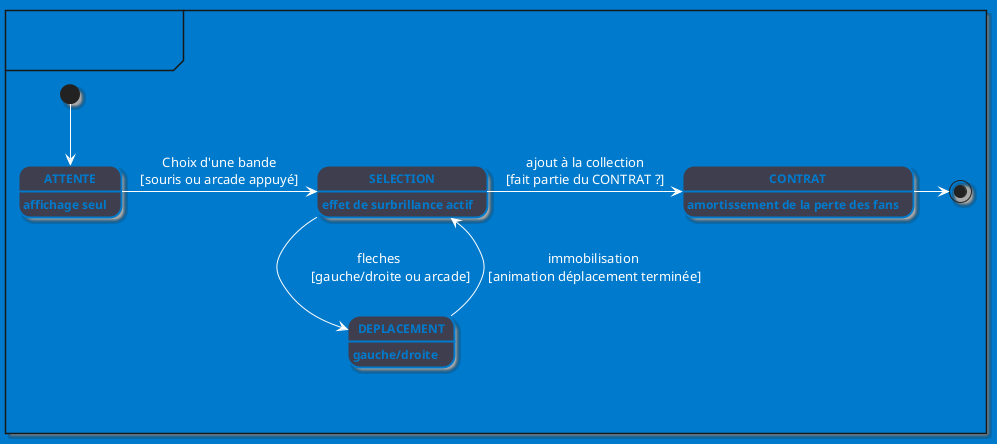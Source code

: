 @startuml "État des bandes"
' Définir le style global
skinparam {
    defaultFontColor 007acc
    backgroundColor 007acc
    ' #000000 = oui
    ' #007acc = oui
    ' #92cc00ff = non, donne blanc ou ignoré
    shadowing true
    ' oui
    FontName "Consolas"
    ArrowColor ffffff
    ' #ffffff
    ArrowFontColor ffffff
    ' #8598d6
    ' StartColor ff02c4
    ' #ff02c4ff = non, ignoré ou noir
    ' EndColor ff02c4
    ' #ff02c4 = non, ignoré ou noir
}
' Style pour les states
skinparam state {
    BackgroundColor 3e3e4e
    ' #3e3e4eff = non, ignoré ou blanc
    fontColor 007acc
    ' #007acc
    BorderThickness 2
    BorderColor 007acc
    ' #007acc
    FontName "Consolas"
    FontSize 12
    FontStyle bold
}

mainframe \n\t**État des bandes**\t\n

    state ATTENTE : affichage seul
    state SELECTION : effet de surbrillance actif
    state DEPLACEMENT : gauche/droite
    state CONTRAT : amortissement de la perte des fans

    [*] --> ATTENTE
    ATTENTE -> SELECTION : Choix d'une bande\n[souris ou arcade appuyé]
    SELECTION -> DEPLACEMENT : fleches\n\t[gauche/droite ou arcade]\t
    DEPLACEMENT --> SELECTION :immobilisation\n [animation déplacement terminée]
    SELECTION -> CONTRAT :ajout à la collection\n[fait partie du CONTRAT ?]
    CONTRAT -> [*]
@enduml

/'

git add .
git commit -m "test uml auto-export"
git fetch origin
git merge origin/main -m "merge avec le bot"
git push

<style>
mainframe {
  LineColor #007acc
  ' #007acc
  LineThickness 2.0
  FontColor 9ed1f3
  ' #9ed1f3ff
  FontSize 25
  FontStyle italic
  ' non
  Margin 50
  ' non
  Padding 100
  ' non
  backgroundColor #007acc
  ' 007acc = non, ignoré
  ' 000000ff = non, ignoré
  ' #000000 = non, ignoré
}
</style>

'/